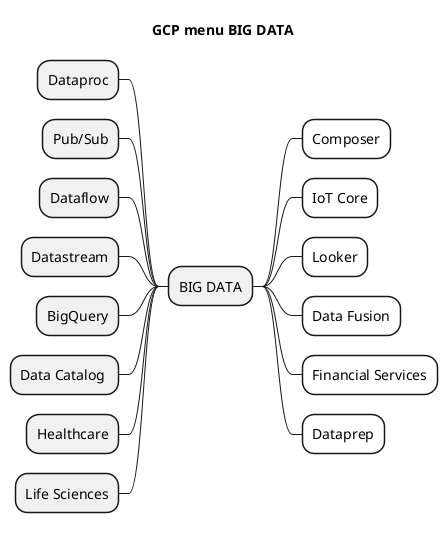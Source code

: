 @startmindmap
title GCP menu BIG DATA

* BIG DATA
**[#White] Composer

-- Dataproc

-- Pub/Sub

-- Dataflow

-- Datastream

**[#White] IoT Core

-- BigQuery

**[#White] Looker

-- Data Catalog 

**[#White] Data Fusion

**[#White] Financial Services

-- Healthcare

-- Life Sciences

**[#White] Dataprep

@endmindmap